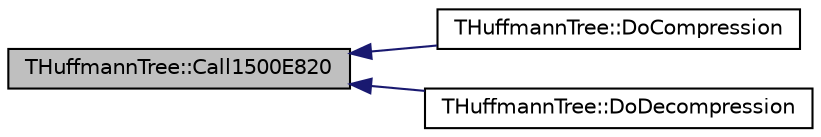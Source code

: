 digraph G
{
  edge [fontname="Helvetica",fontsize="10",labelfontname="Helvetica",labelfontsize="10"];
  node [fontname="Helvetica",fontsize="10",shape=record];
  rankdir="LR";
  Node1 [label="THuffmannTree::Call1500E820",height=0.2,width=0.4,color="black", fillcolor="grey75", style="filled" fontcolor="black"];
  Node1 -> Node2 [dir="back",color="midnightblue",fontsize="10",style="solid",fontname="Helvetica"];
  Node2 [label="THuffmannTree::DoCompression",height=0.2,width=0.4,color="black", fillcolor="white", style="filled",URL="$class_t_huffmann_tree.html#aa65605e870061213ac45823934de3f42"];
  Node1 -> Node3 [dir="back",color="midnightblue",fontsize="10",style="solid",fontname="Helvetica"];
  Node3 [label="THuffmannTree::DoDecompression",height=0.2,width=0.4,color="black", fillcolor="white", style="filled",URL="$class_t_huffmann_tree.html#a1355c1bf334f4e8050a1a84b523581e1"];
}
